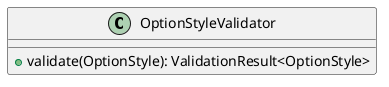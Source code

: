 @startuml

    class OptionStyleValidator [[OptionStyleValidator.html]] {
        +validate(OptionStyle): ValidationResult<OptionStyle>
    }

@enduml
